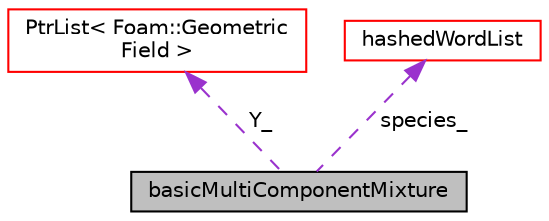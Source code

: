 digraph "basicMultiComponentMixture"
{
  bgcolor="transparent";
  edge [fontname="Helvetica",fontsize="10",labelfontname="Helvetica",labelfontsize="10"];
  node [fontname="Helvetica",fontsize="10",shape=record];
  Node1 [label="basicMultiComponentMixture",height=0.2,width=0.4,color="black", fillcolor="grey75", style="filled", fontcolor="black"];
  Node2 -> Node1 [dir="back",color="darkorchid3",fontsize="10",style="dashed",label=" Y_" ,fontname="Helvetica"];
  Node2 [label="PtrList\< Foam::Geometric\lField \>",height=0.2,width=0.4,color="red",URL="$a02033.html"];
  Node3 -> Node1 [dir="back",color="darkorchid3",fontsize="10",style="dashed",label=" species_" ,fontname="Helvetica"];
  Node3 [label="hashedWordList",height=0.2,width=0.4,color="red",URL="$a00980.html",tooltip="A wordList with hashed indices for faster lookup by name. "];
}
